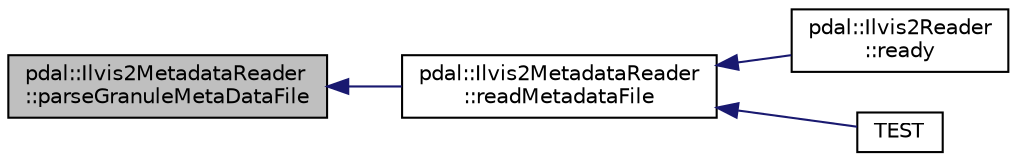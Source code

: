 digraph "pdal::Ilvis2MetadataReader::parseGranuleMetaDataFile"
{
  edge [fontname="Helvetica",fontsize="10",labelfontname="Helvetica",labelfontsize="10"];
  node [fontname="Helvetica",fontsize="10",shape=record];
  rankdir="LR";
  Node1 [label="pdal::Ilvis2MetadataReader\l::parseGranuleMetaDataFile",height=0.2,width=0.4,color="black", fillcolor="grey75", style="filled", fontcolor="black"];
  Node1 -> Node2 [dir="back",color="midnightblue",fontsize="10",style="solid",fontname="Helvetica"];
  Node2 [label="pdal::Ilvis2MetadataReader\l::readMetadataFile",height=0.2,width=0.4,color="black", fillcolor="white", style="filled",URL="$classpdal_1_1Ilvis2MetadataReader.html#a108eda4cb0df5d7d9bedc27a8810ae49"];
  Node2 -> Node3 [dir="back",color="midnightblue",fontsize="10",style="solid",fontname="Helvetica"];
  Node3 [label="pdal::Ilvis2Reader\l::ready",height=0.2,width=0.4,color="black", fillcolor="white", style="filled",URL="$classpdal_1_1Ilvis2Reader.html#a3a51f2b6fbee7800a7fd7c2fe23b9c08"];
  Node2 -> Node4 [dir="back",color="midnightblue",fontsize="10",style="solid",fontname="Helvetica"];
  Node4 [label="TEST",height=0.2,width=0.4,color="black", fillcolor="white", style="filled",URL="$Ilvis2MetadataReaderTest_8cpp.html#a0311221c2defde947a60677ee8563890"];
}
